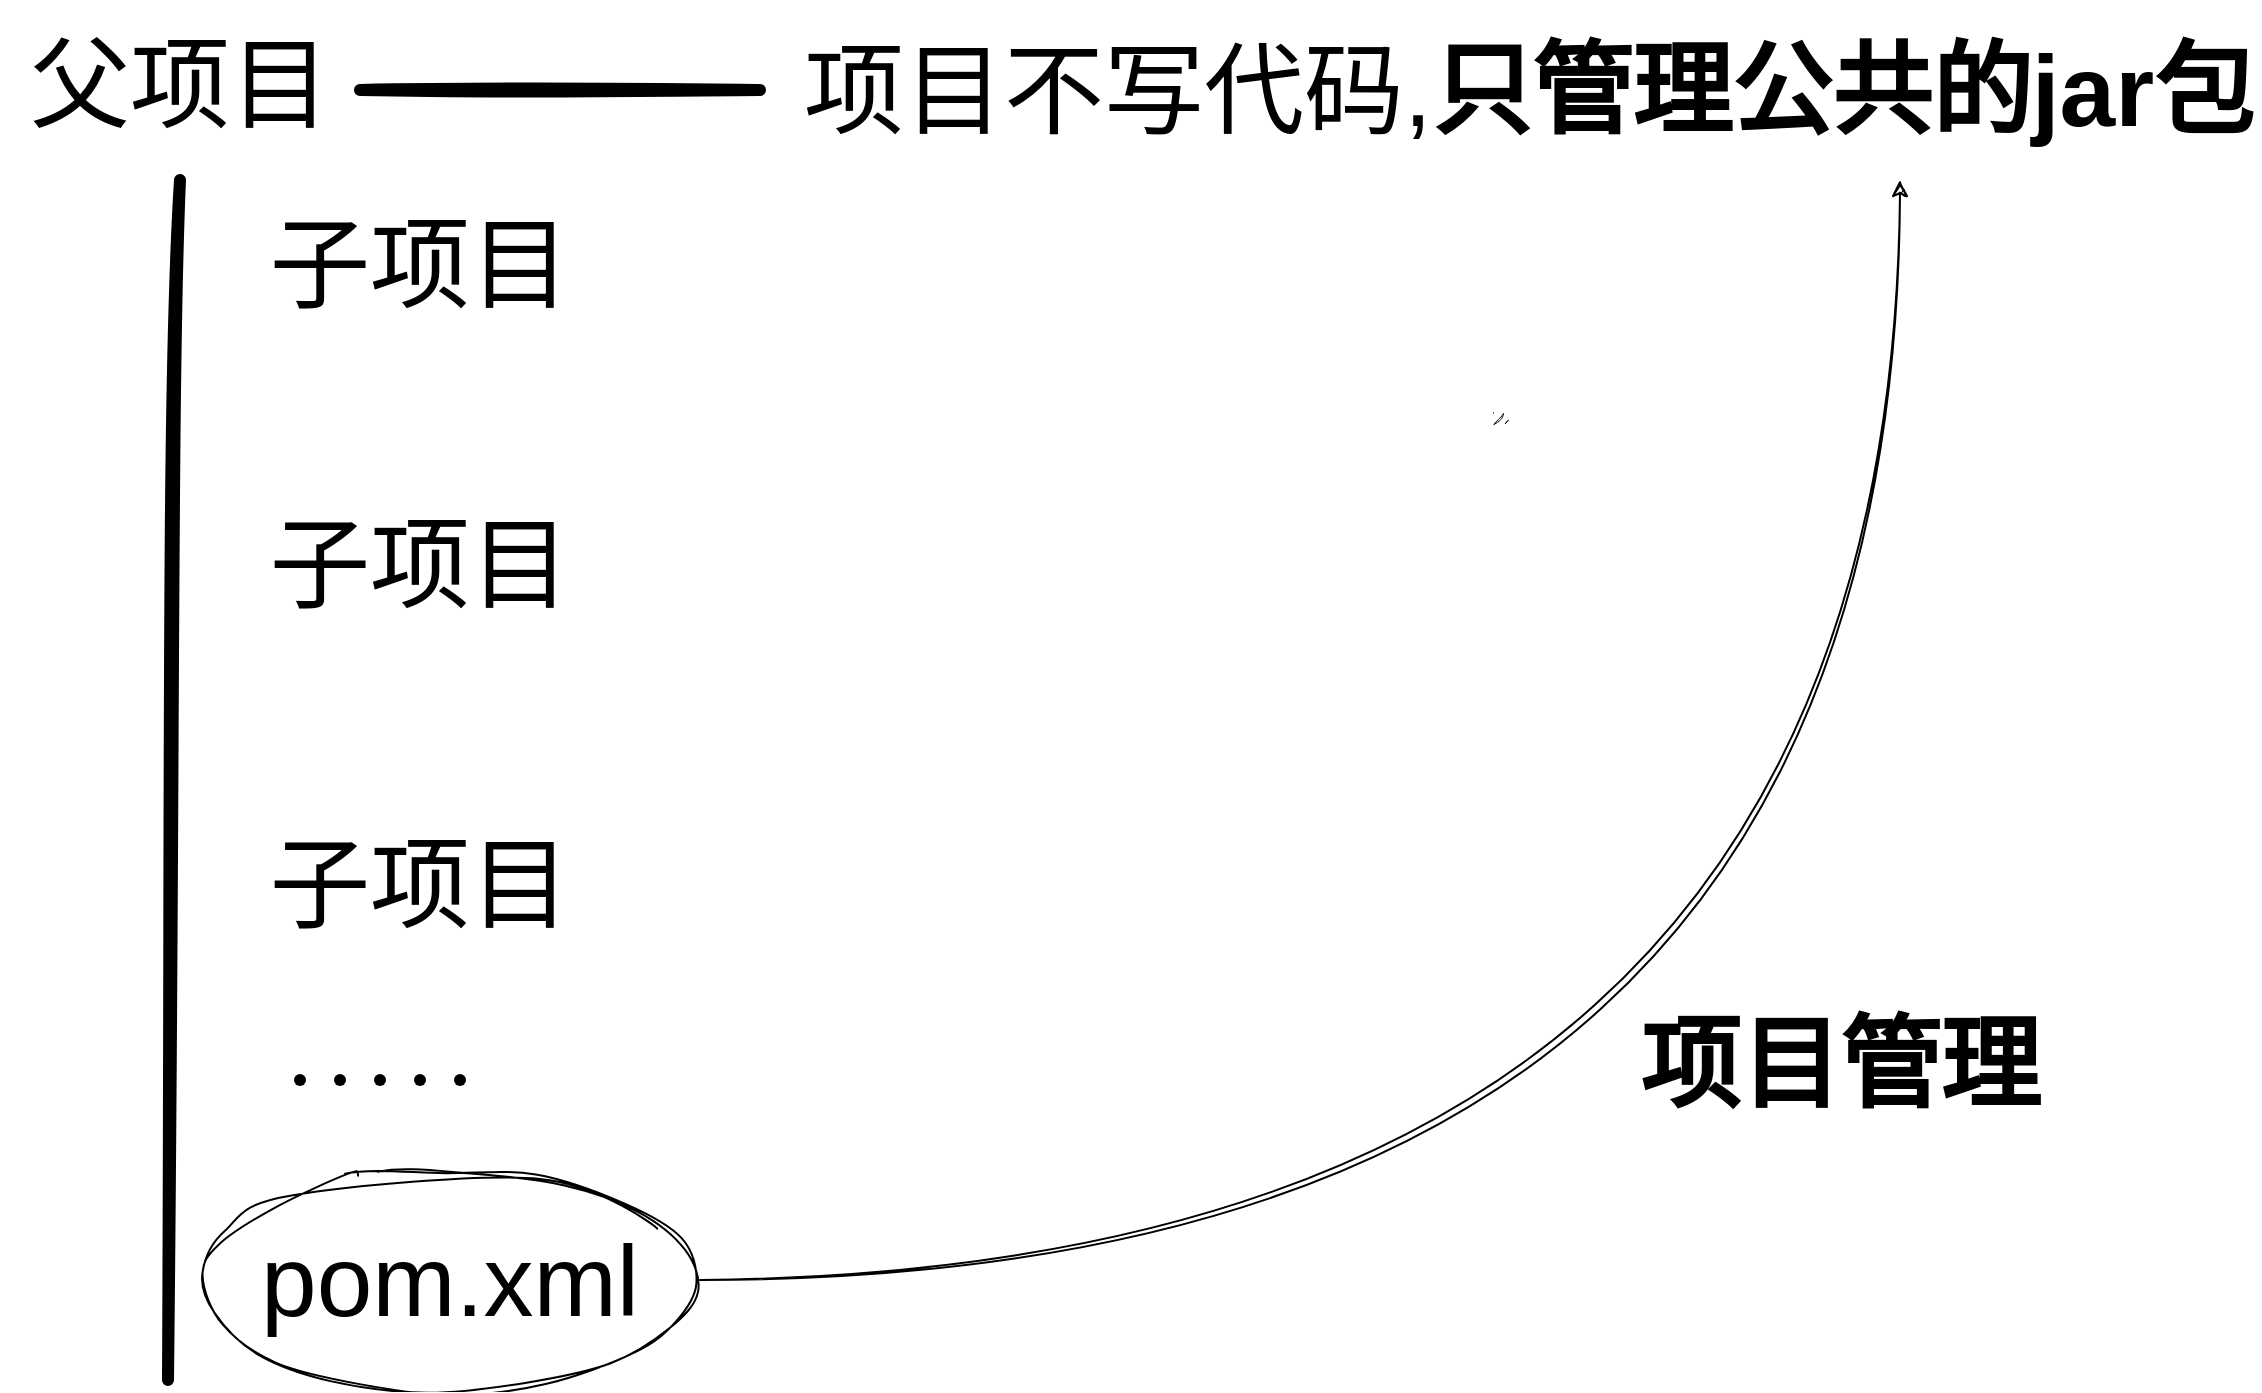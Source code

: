 <mxfile version="24.7.16">
  <diagram name="第 1 页" id="BwedAkTKn9MGPxXcUmZH">
    <mxGraphModel dx="2059" dy="1060" grid="1" gridSize="10" guides="1" tooltips="1" connect="1" arrows="1" fold="1" page="1" pageScale="1" pageWidth="1169" pageHeight="827" math="0" shadow="0">
      <root>
        <mxCell id="0" />
        <mxCell id="1" parent="0" />
        <mxCell id="93jZfcFiZMJRSnakZWsJ-1" value="&lt;font style=&quot;font-size: 50px;&quot;&gt;父项目&lt;/font&gt;" style="text;html=1;align=center;verticalAlign=middle;whiteSpace=wrap;rounded=0;fontFamily=Architects Daughter;fontSource=https%3A%2F%2Ffonts.googleapis.com%2Fcss%3Ffamily%3DArchitects%2BDaughter;" vertex="1" parent="1">
          <mxGeometry x="20" y="80" width="180" height="90" as="geometry" />
        </mxCell>
        <mxCell id="93jZfcFiZMJRSnakZWsJ-4" value="" style="endArrow=none;html=1;rounded=0;sketch=1;hachureGap=4;jiggle=2;curveFitting=1;fontFamily=Courier New;strokeWidth=6;curved=1;exitX=1;exitY=0.5;exitDx=0;exitDy=0;" edge="1" parent="1" source="93jZfcFiZMJRSnakZWsJ-1">
          <mxGeometry width="50" height="50" relative="1" as="geometry">
            <mxPoint x="210" y="120.88" as="sourcePoint" />
            <mxPoint x="400" y="125" as="targetPoint" />
            <Array as="points">
              <mxPoint x="320" y="125" />
            </Array>
          </mxGeometry>
        </mxCell>
        <mxCell id="93jZfcFiZMJRSnakZWsJ-5" value="" style="endArrow=none;html=1;rounded=0;sketch=1;hachureGap=4;jiggle=2;curveFitting=1;fontFamily=Courier New;strokeWidth=6;curved=1;exitX=0.5;exitY=1;exitDx=0;exitDy=0;" edge="1" parent="1" source="93jZfcFiZMJRSnakZWsJ-1">
          <mxGeometry width="50" height="50" relative="1" as="geometry">
            <mxPoint x="106.02" y="200.0" as="sourcePoint" />
            <mxPoint x="104" y="770" as="targetPoint" />
            <Array as="points">
              <mxPoint x="103.97" y="328.8" />
            </Array>
          </mxGeometry>
        </mxCell>
        <mxCell id="93jZfcFiZMJRSnakZWsJ-6" style="edgeStyle=orthogonalEdgeStyle;rounded=0;sketch=1;hachureGap=4;jiggle=2;curveFitting=1;orthogonalLoop=1;jettySize=auto;html=1;exitX=0.5;exitY=1;exitDx=0;exitDy=0;fontFamily=Architects Daughter;fontSource=https%3A%2F%2Ffonts.googleapis.com%2Fcss%3Ffamily%3DArchitects%2BDaughter;" edge="1" parent="1" source="93jZfcFiZMJRSnakZWsJ-1" target="93jZfcFiZMJRSnakZWsJ-1">
          <mxGeometry relative="1" as="geometry" />
        </mxCell>
        <mxCell id="93jZfcFiZMJRSnakZWsJ-10" value="" style="group" vertex="1" connectable="0" parent="1">
          <mxGeometry x="140" y="170" width="180" height="400" as="geometry" />
        </mxCell>
        <mxCell id="93jZfcFiZMJRSnakZWsJ-7" value="&lt;font style=&quot;font-size: 50px;&quot;&gt;子项目&lt;/font&gt;" style="text;html=1;align=center;verticalAlign=middle;whiteSpace=wrap;rounded=0;fontFamily=Architects Daughter;fontSource=https%3A%2F%2Ffonts.googleapis.com%2Fcss%3Ffamily%3DArchitects%2BDaughter;" vertex="1" parent="93jZfcFiZMJRSnakZWsJ-10">
          <mxGeometry width="180" height="90" as="geometry" />
        </mxCell>
        <mxCell id="93jZfcFiZMJRSnakZWsJ-8" value="&lt;font style=&quot;font-size: 50px;&quot;&gt;子项目&lt;/font&gt;" style="text;html=1;align=center;verticalAlign=middle;whiteSpace=wrap;rounded=0;fontFamily=Architects Daughter;fontSource=https%3A%2F%2Ffonts.googleapis.com%2Fcss%3Ffamily%3DArchitects%2BDaughter;" vertex="1" parent="93jZfcFiZMJRSnakZWsJ-10">
          <mxGeometry y="310" width="180" height="90" as="geometry" />
        </mxCell>
        <mxCell id="93jZfcFiZMJRSnakZWsJ-9" value="&lt;font style=&quot;font-size: 50px;&quot;&gt;子项目&lt;/font&gt;" style="text;html=1;align=center;verticalAlign=middle;whiteSpace=wrap;rounded=0;fontFamily=Architects Daughter;fontSource=https%3A%2F%2Ffonts.googleapis.com%2Fcss%3Ffamily%3DArchitects%2BDaughter;" vertex="1" parent="93jZfcFiZMJRSnakZWsJ-10">
          <mxGeometry y="150" width="180" height="90" as="geometry" />
        </mxCell>
        <mxCell id="93jZfcFiZMJRSnakZWsJ-11" value="&lt;font face=&quot;Helvetica&quot; style=&quot;font-size: 50px;&quot;&gt;项目不写代码,&lt;b&gt;只管理公共的jar包&lt;/b&gt;&lt;/font&gt;" style="text;html=1;align=left;verticalAlign=middle;whiteSpace=wrap;rounded=0;fontFamily=Architects Daughter;fontSource=https%3A%2F%2Ffonts.googleapis.com%2Fcss%3Ffamily%3DArchitects%2BDaughter;" vertex="1" parent="1">
          <mxGeometry x="420" y="80" width="730" height="90" as="geometry" />
        </mxCell>
        <mxCell id="93jZfcFiZMJRSnakZWsJ-18" value="" style="group" vertex="1" connectable="0" parent="1">
          <mxGeometry x="160" y="610" width="100" height="20" as="geometry" />
        </mxCell>
        <mxCell id="93jZfcFiZMJRSnakZWsJ-13" value="" style="shape=waypoint;sketch=0;fillStyle=solid;size=6;pointerEvents=1;points=[];fillColor=none;resizable=0;rotatable=0;perimeter=centerPerimeter;snapToPoint=1;hachureGap=4;jiggle=2;curveFitting=1;fontFamily=Architects Daughter;fontSource=https%3A%2F%2Ffonts.googleapis.com%2Fcss%3Ffamily%3DArchitects%2BDaughter;fontSize=30;" vertex="1" parent="93jZfcFiZMJRSnakZWsJ-18">
          <mxGeometry width="20" height="20" as="geometry" />
        </mxCell>
        <mxCell id="93jZfcFiZMJRSnakZWsJ-14" value="" style="shape=waypoint;sketch=0;fillStyle=solid;size=6;pointerEvents=1;points=[];fillColor=none;resizable=0;rotatable=0;perimeter=centerPerimeter;snapToPoint=1;hachureGap=4;jiggle=2;curveFitting=1;fontFamily=Architects Daughter;fontSource=https%3A%2F%2Ffonts.googleapis.com%2Fcss%3Ffamily%3DArchitects%2BDaughter;fontSize=30;" vertex="1" parent="93jZfcFiZMJRSnakZWsJ-18">
          <mxGeometry x="20" width="20" height="20" as="geometry" />
        </mxCell>
        <mxCell id="93jZfcFiZMJRSnakZWsJ-15" value="" style="shape=waypoint;sketch=0;fillStyle=solid;size=6;pointerEvents=1;points=[];fillColor=none;resizable=0;rotatable=0;perimeter=centerPerimeter;snapToPoint=1;hachureGap=4;jiggle=2;curveFitting=1;fontFamily=Architects Daughter;fontSource=https%3A%2F%2Ffonts.googleapis.com%2Fcss%3Ffamily%3DArchitects%2BDaughter;fontSize=30;" vertex="1" parent="93jZfcFiZMJRSnakZWsJ-18">
          <mxGeometry x="40" width="20" height="20" as="geometry" />
        </mxCell>
        <mxCell id="93jZfcFiZMJRSnakZWsJ-16" value="" style="shape=waypoint;sketch=0;fillStyle=solid;size=6;pointerEvents=1;points=[];fillColor=none;resizable=0;rotatable=0;perimeter=centerPerimeter;snapToPoint=1;hachureGap=4;jiggle=2;curveFitting=1;fontFamily=Architects Daughter;fontSource=https%3A%2F%2Ffonts.googleapis.com%2Fcss%3Ffamily%3DArchitects%2BDaughter;fontSize=30;" vertex="1" parent="93jZfcFiZMJRSnakZWsJ-18">
          <mxGeometry x="60" width="20" height="20" as="geometry" />
        </mxCell>
        <mxCell id="93jZfcFiZMJRSnakZWsJ-17" value="" style="shape=waypoint;sketch=0;fillStyle=solid;size=6;pointerEvents=1;points=[];fillColor=none;resizable=0;rotatable=0;perimeter=centerPerimeter;snapToPoint=1;hachureGap=4;jiggle=2;curveFitting=1;fontFamily=Architects Daughter;fontSource=https%3A%2F%2Ffonts.googleapis.com%2Fcss%3Ffamily%3DArchitects%2BDaughter;fontSize=30;" vertex="1" parent="93jZfcFiZMJRSnakZWsJ-18">
          <mxGeometry x="80" width="20" height="20" as="geometry" />
        </mxCell>
        <mxCell id="93jZfcFiZMJRSnakZWsJ-23" value="" style="edgeStyle=orthogonalEdgeStyle;rounded=0;sketch=1;hachureGap=4;jiggle=2;curveFitting=1;orthogonalLoop=1;jettySize=auto;html=1;fontFamily=Architects Daughter;fontSource=https%3A%2F%2Ffonts.googleapis.com%2Fcss%3Ffamily%3DArchitects%2BDaughter;curved=1;" edge="1" parent="1" source="93jZfcFiZMJRSnakZWsJ-21" target="93jZfcFiZMJRSnakZWsJ-11">
          <mxGeometry relative="1" as="geometry">
            <mxPoint x="1040" y="200" as="targetPoint" />
            <Array as="points">
              <mxPoint x="970" y="720" />
            </Array>
          </mxGeometry>
        </mxCell>
        <mxCell id="93jZfcFiZMJRSnakZWsJ-21" value="" style="ellipse;whiteSpace=wrap;html=1;sketch=1;hachureGap=4;jiggle=2;curveFitting=1;fontFamily=Architects Daughter;fontSource=https%3A%2F%2Ffonts.googleapis.com%2Fcss%3Ffamily%3DArchitects%2BDaughter;" vertex="1" parent="1">
          <mxGeometry x="120" y="665" width="250" height="110" as="geometry" />
        </mxCell>
        <mxCell id="93jZfcFiZMJRSnakZWsJ-19" value="&lt;font face=&quot;Helvetica&quot; style=&quot;font-size: 50px;&quot;&gt;pom.xml&lt;/font&gt;" style="text;html=1;align=center;verticalAlign=middle;whiteSpace=wrap;rounded=0;fontFamily=Architects Daughter;fontSource=https%3A%2F%2Ffonts.googleapis.com%2Fcss%3Ffamily%3DArchitects%2BDaughter;" vertex="1" parent="1">
          <mxGeometry x="180" y="690" width="130" height="60" as="geometry" />
        </mxCell>
        <mxCell id="93jZfcFiZMJRSnakZWsJ-22" value="" style="shape=waypoint;sketch=1;size=6;pointerEvents=1;points=[];fillColor=default;resizable=0;rotatable=0;perimeter=centerPerimeter;snapToPoint=1;fontFamily=Architects Daughter;hachureGap=4;jiggle=2;curveFitting=1;fontSource=https%3A%2F%2Ffonts.googleapis.com%2Fcss%3Ffamily%3DArchitects%2BDaughter;" vertex="1" parent="1">
          <mxGeometry x="760" y="280" width="20" height="20" as="geometry" />
        </mxCell>
        <mxCell id="93jZfcFiZMJRSnakZWsJ-24" value="&lt;font style=&quot;font-size: 50px;&quot;&gt;项目管理&lt;/font&gt;" style="text;html=1;align=center;verticalAlign=middle;whiteSpace=wrap;rounded=0;fontFamily=Architects Daughter;fontSource=https%3A%2F%2Ffonts.googleapis.com%2Fcss%3Ffamily%3DArchitects%2BDaughter;fontStyle=1" vertex="1" parent="1">
          <mxGeometry x="830" y="600" width="220" height="30" as="geometry" />
        </mxCell>
      </root>
    </mxGraphModel>
  </diagram>
</mxfile>
